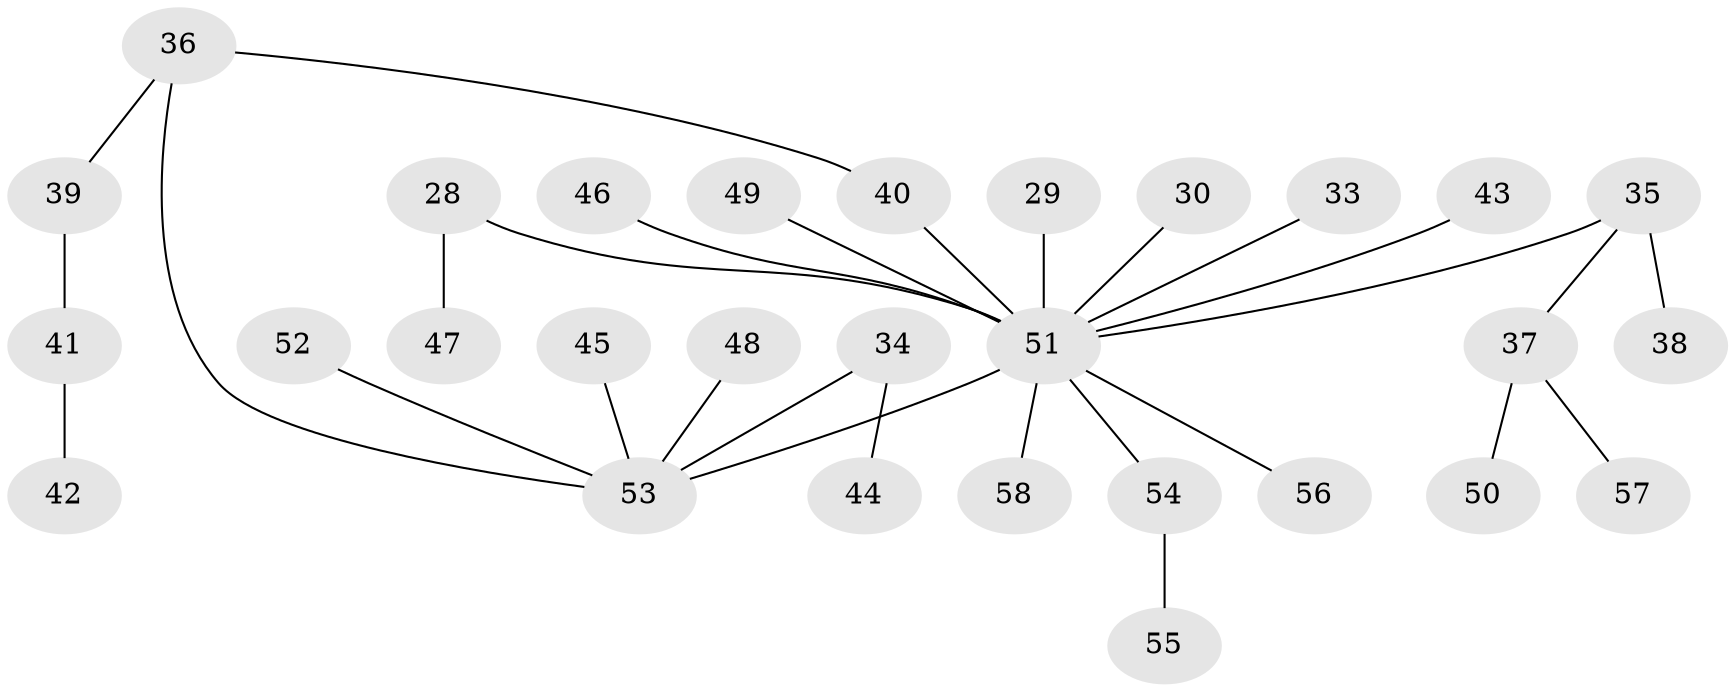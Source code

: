 // original degree distribution, {6: 0.034482758620689655, 3: 0.1724137931034483, 4: 0.034482758620689655, 2: 0.27586206896551724, 7: 0.017241379310344827, 1: 0.46551724137931033}
// Generated by graph-tools (version 1.1) at 2025/42/03/09/25 04:42:37]
// undirected, 29 vertices, 29 edges
graph export_dot {
graph [start="1"]
  node [color=gray90,style=filled];
  28;
  29;
  30;
  33;
  34;
  35;
  36 [super="+12"];
  37;
  38;
  39;
  40;
  41;
  42;
  43;
  44;
  45;
  46;
  47;
  48;
  49;
  50;
  51 [super="+18+32"];
  52;
  53 [super="+6+7+16+21+20"];
  54;
  55;
  56;
  57;
  58;
  28 -- 47;
  28 -- 51;
  29 -- 51;
  30 -- 51;
  33 -- 51;
  34 -- 44;
  34 -- 53;
  35 -- 37;
  35 -- 38;
  35 -- 51;
  36 -- 39;
  36 -- 40;
  36 -- 53;
  37 -- 50;
  37 -- 57;
  39 -- 41;
  40 -- 51;
  41 -- 42;
  43 -- 51;
  45 -- 53;
  46 -- 51;
  48 -- 53;
  49 -- 51;
  51 -- 53;
  51 -- 54;
  51 -- 56;
  51 -- 58;
  52 -- 53;
  54 -- 55;
}
